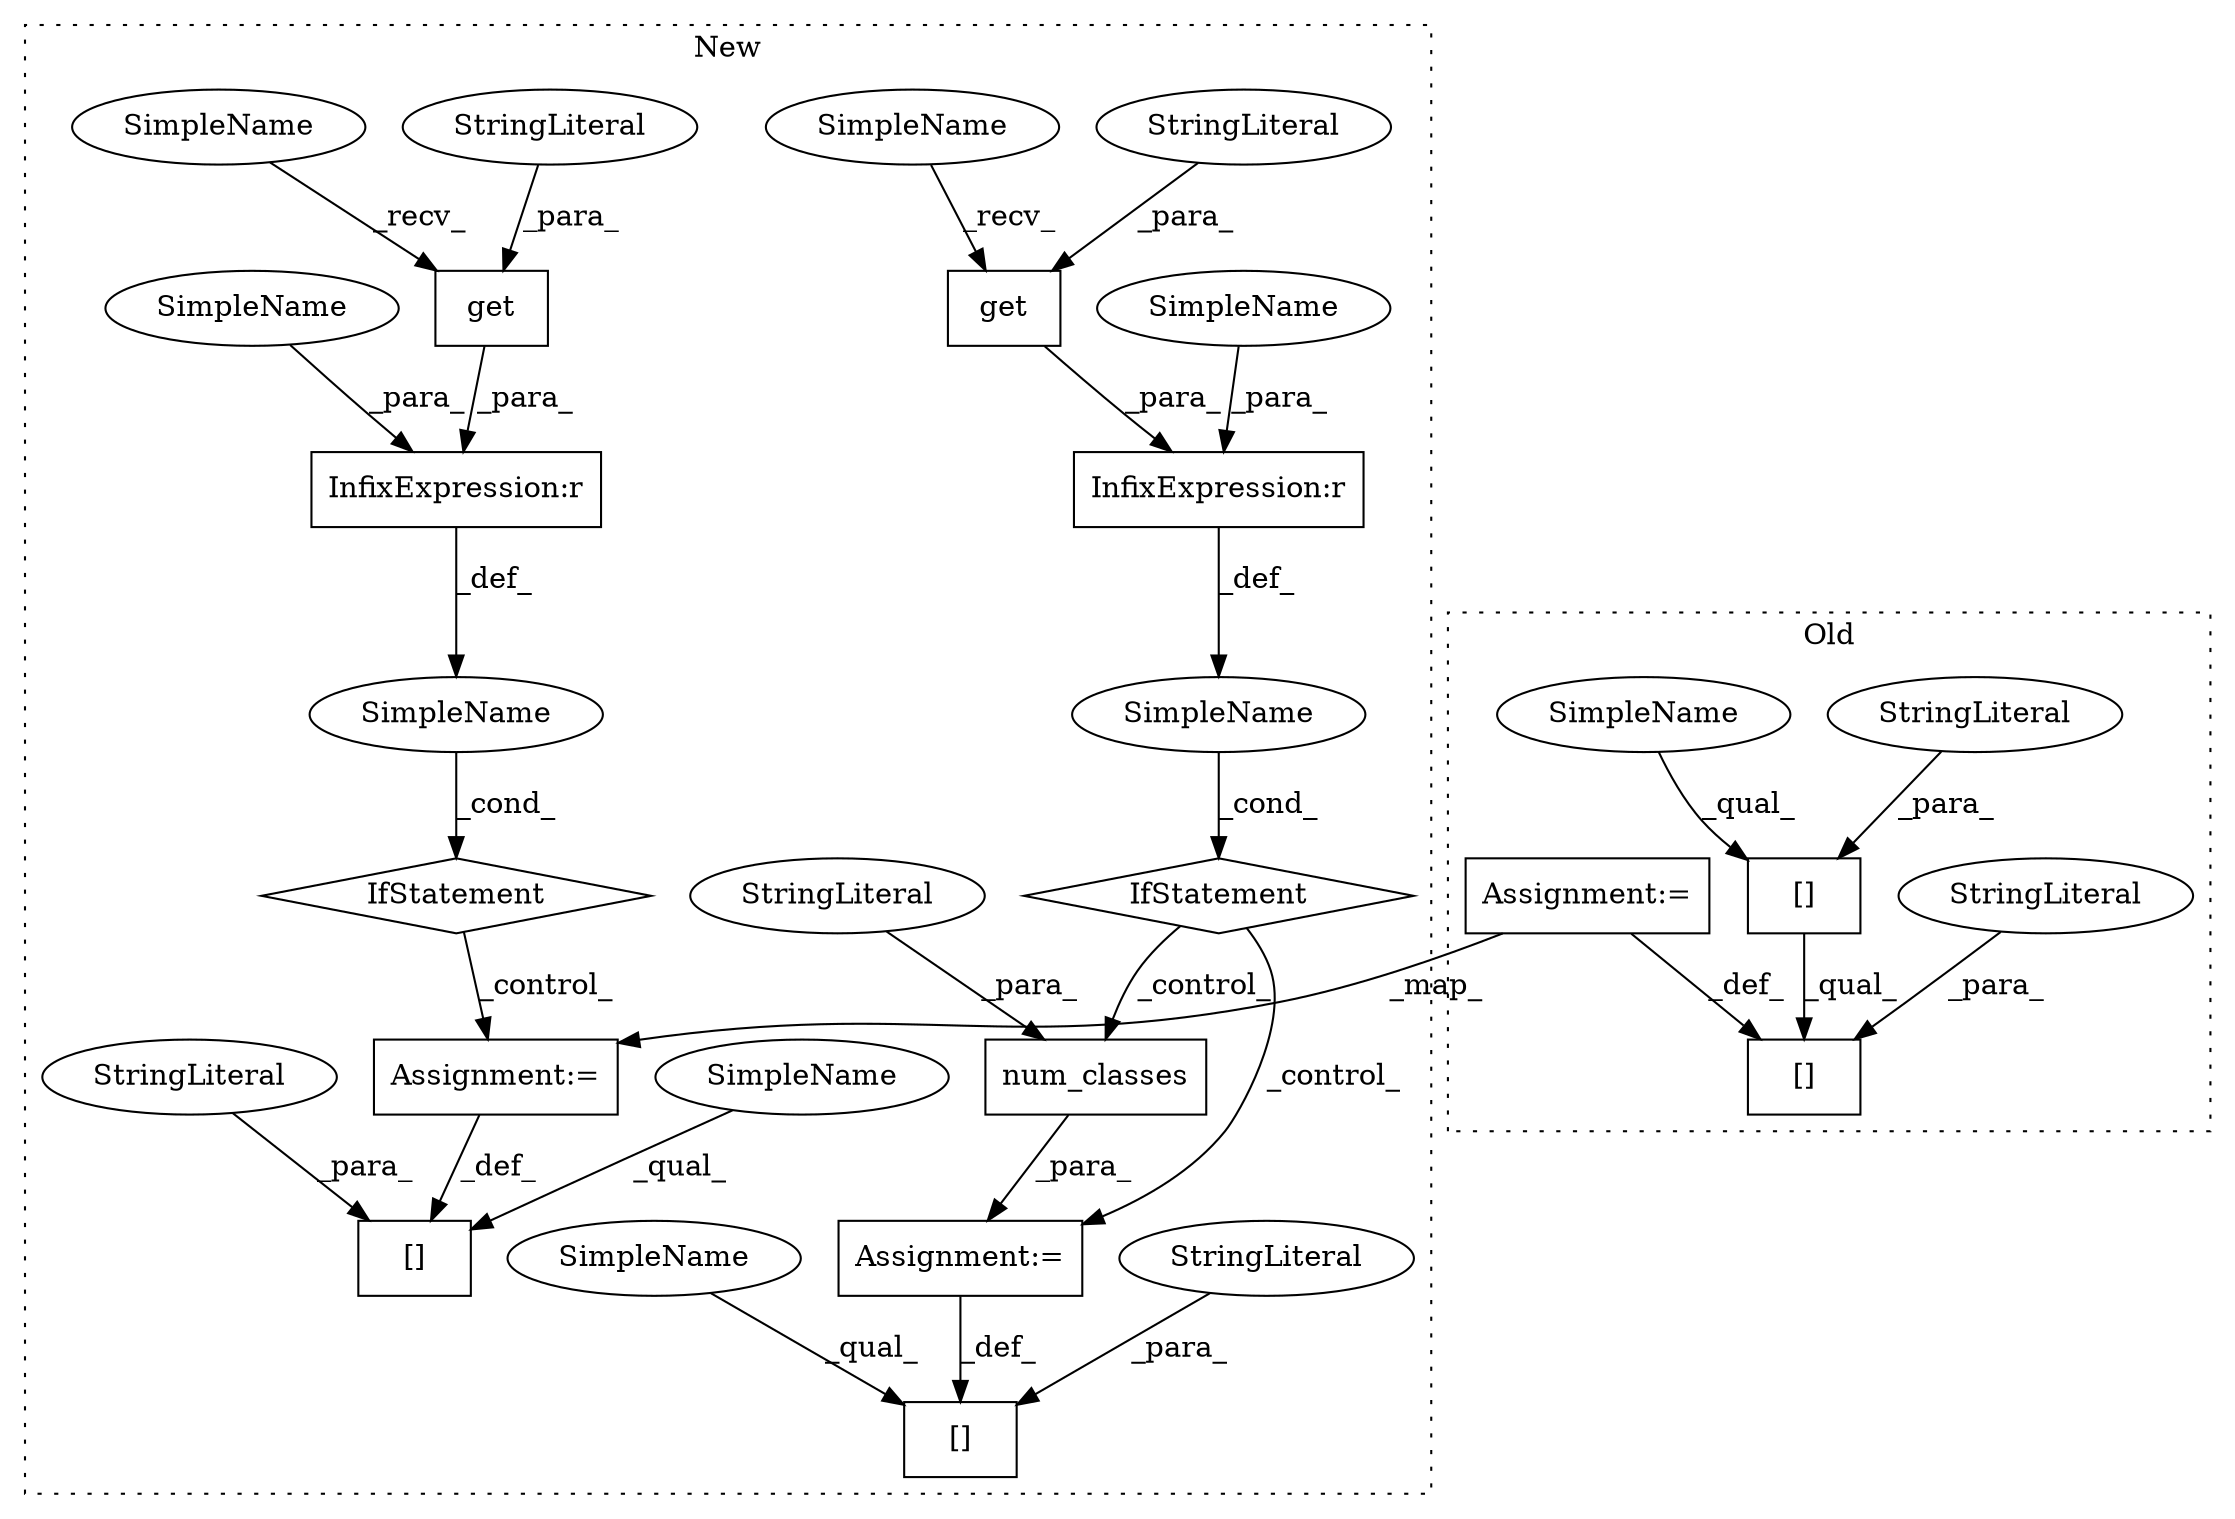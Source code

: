 digraph G {
subgraph cluster0 {
1 [label="[]" a="2" s="1211,1224" l="7,1" shape="box"];
3 [label="StringLiteral" a="45" s="1218" l="6" shape="ellipse"];
7 [label="[]" a="2" s="1211,1233" l="15,1" shape="box"];
8 [label="StringLiteral" a="45" s="1226" l="7" shape="ellipse"];
14 [label="Assignment:=" a="7" s="1234" l="1" shape="box"];
24 [label="SimpleName" a="42" s="1211" l="6" shape="ellipse"];
label = "Old";
style="dotted";
}
subgraph cluster1 {
2 [label="num_classes" a="32" s="1393,1414" l="12,1" shape="box"];
4 [label="[]" a="2" s="1365,1386" l="7,1" shape="box"];
5 [label="StringLiteral" a="45" s="1372" l="14" shape="ellipse"];
6 [label="StringLiteral" a="45" s="1405" l="9" shape="ellipse"];
9 [label="get" a="32" s="1222,1238" l="4,1" shape="box"];
10 [label="InfixExpression:r" a="27" s="1239" l="4" shape="box"];
11 [label="[]" a="2" s="1257,1276" l="7,1" shape="box"];
12 [label="StringLiteral" a="45" s="1226" l="12" shape="ellipse"];
13 [label="StringLiteral" a="45" s="1264" l="12" shape="ellipse"];
15 [label="Assignment:=" a="7" s="1277" l="1" shape="box"];
16 [label="InfixExpression:r" a="27" s="1347" l="4" shape="box"];
17 [label="SimpleName" a="42" s="" l="" shape="ellipse"];
18 [label="IfStatement" a="25" s="1317,1355" l="4,2" shape="diamond"];
19 [label="SimpleName" a="42" s="" l="" shape="ellipse"];
20 [label="IfStatement" a="25" s="1211,1247" l="4,2" shape="diamond"];
21 [label="get" a="32" s="1328,1346" l="4,1" shape="box"];
22 [label="Assignment:=" a="7" s="1387" l="1" shape="box"];
23 [label="StringLiteral" a="45" s="1332" l="14" shape="ellipse"];
25 [label="SimpleName" a="42" s="1351" l="4" shape="ellipse"];
26 [label="SimpleName" a="42" s="1243" l="4" shape="ellipse"];
27 [label="SimpleName" a="42" s="1321" l="6" shape="ellipse"];
28 [label="SimpleName" a="42" s="1365" l="6" shape="ellipse"];
29 [label="SimpleName" a="42" s="1215" l="6" shape="ellipse"];
30 [label="SimpleName" a="42" s="1257" l="6" shape="ellipse"];
label = "New";
style="dotted";
}
1 -> 7 [label="_qual_"];
2 -> 22 [label="_para_"];
3 -> 1 [label="_para_"];
5 -> 4 [label="_para_"];
6 -> 2 [label="_para_"];
8 -> 7 [label="_para_"];
9 -> 10 [label="_para_"];
10 -> 19 [label="_def_"];
12 -> 9 [label="_para_"];
13 -> 11 [label="_para_"];
14 -> 15 [label="_map_"];
14 -> 7 [label="_def_"];
15 -> 11 [label="_def_"];
16 -> 17 [label="_def_"];
17 -> 18 [label="_cond_"];
18 -> 2 [label="_control_"];
18 -> 22 [label="_control_"];
19 -> 20 [label="_cond_"];
20 -> 15 [label="_control_"];
21 -> 16 [label="_para_"];
22 -> 4 [label="_def_"];
23 -> 21 [label="_para_"];
24 -> 1 [label="_qual_"];
25 -> 16 [label="_para_"];
26 -> 10 [label="_para_"];
27 -> 21 [label="_recv_"];
28 -> 4 [label="_qual_"];
29 -> 9 [label="_recv_"];
30 -> 11 [label="_qual_"];
}